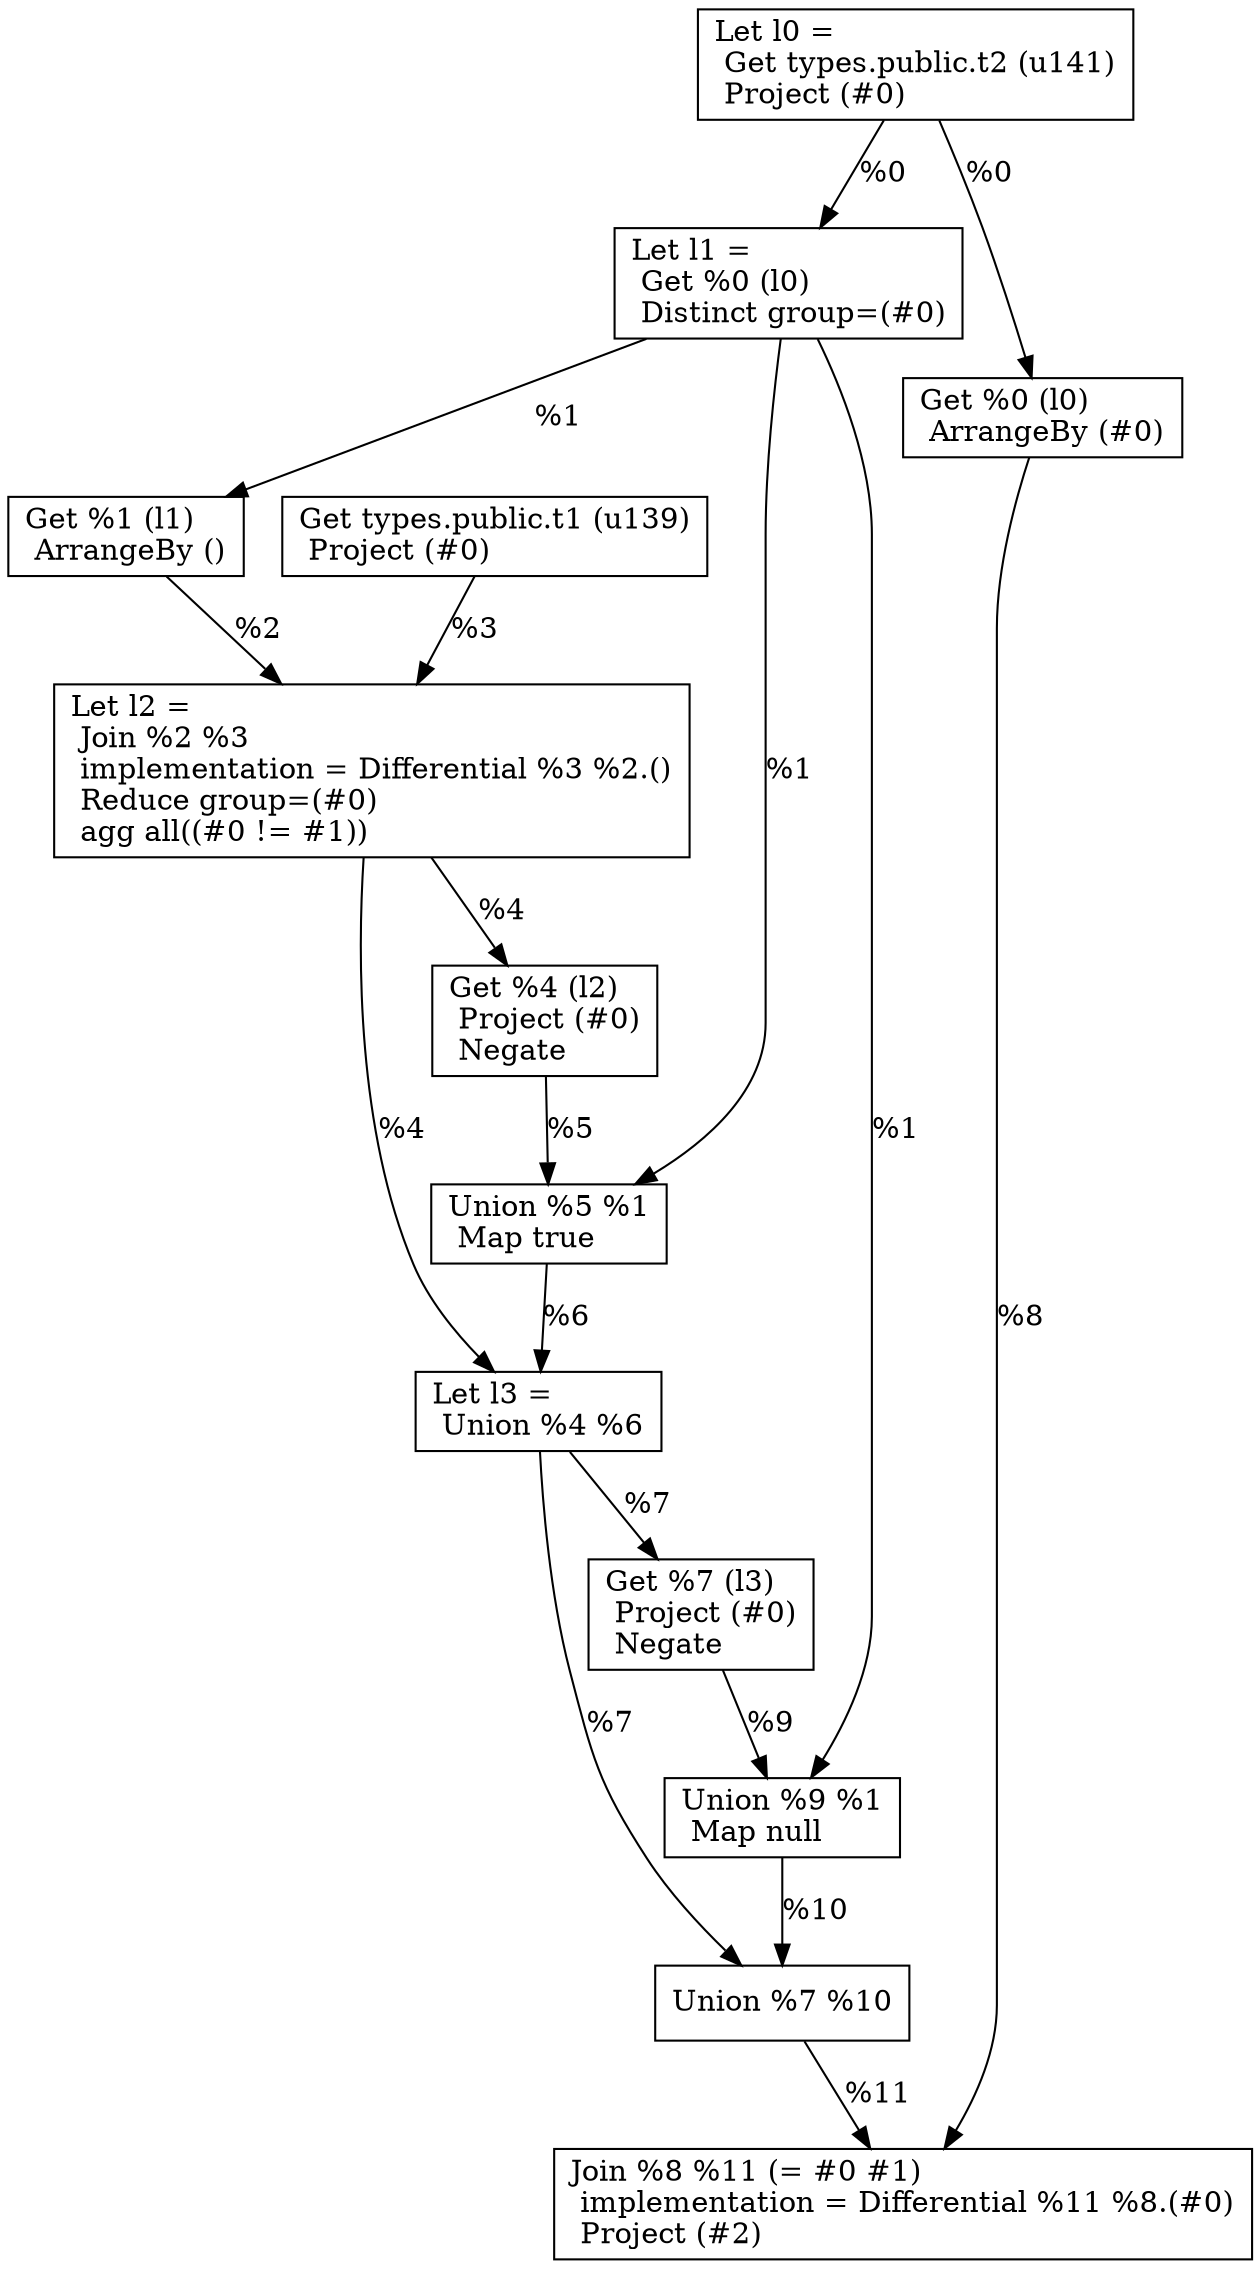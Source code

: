 digraph G {
    node0 [shape = record, label="Let l0 =\l Get types.public.t2 (u141)\l Project (#0)\l"]
    node1 [shape = record, label="Let l1 =\l Get %0 (l0)\l Distinct group=(#0)\l"]
    node2 [shape = record, label=" Get %1 (l1)\l ArrangeBy ()\l"]
    node3 [shape = record, label=" Get types.public.t1 (u139)\l Project (#0)\l"]
    node4 [shape = record, label="Let l2 =\l Join %2 %3\l  implementation = Differential %3 %2.()\l Reduce group=(#0)\l  agg all((#0 != #1))\l"]
    node5 [shape = record, label=" Get %4 (l2)\l Project (#0)\l Negate\l"]
    node6 [shape = record, label=" Union %5 %1\l Map true\l"]
    node7 [shape = record, label="Let l3 =\l Union %4 %6\l"]
    node8 [shape = record, label=" Get %0 (l0)\l ArrangeBy (#0)\l"]
    node9 [shape = record, label=" Get %7 (l3)\l Project (#0)\l Negate\l"]
    node10 [shape = record, label=" Union %9 %1\l Map null\l"]
    node11 [shape = record, label=" Union %7 %10\l"]
    node12 [shape = record, label=" Join %8 %11 (= #0 #1)\l  implementation = Differential %11 %8.(#0)\l Project (#2)\l"]
    node2 -> node4 [label = "%2\l"]
    node7 -> node9 [label = "%7\l"]
    node4 -> node7 [label = "%4\l"]
    node9 -> node10 [label = "%9\l"]
    node1 -> node2 [label = "%1\l"]
    node6 -> node7 [label = "%6\l"]
    node4 -> node5 [label = "%4\l"]
    node5 -> node6 [label = "%5\l"]
    node0 -> node1 [label = "%0\l"]
    node1 -> node6 [label = "%1\l"]
    node1 -> node10 [label = "%1\l"]
    node8 -> node12 [label = "%8\l"]
    node11 -> node12 [label = "%11\l"]
    node7 -> node11 [label = "%7\l"]
    node3 -> node4 [label = "%3\l"]
    node0 -> node8 [label = "%0\l"]
    node10 -> node11 [label = "%10\l"]
}
